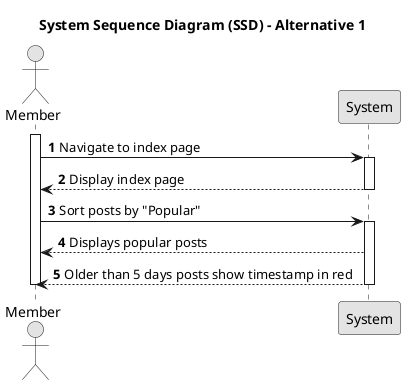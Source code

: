 @startuml SSD1
skinparam monochrome true
skinparam packageStyle rectangle
skinparam shadowing false

title System Sequence Diagram (SSD) - Alternative 1

autonumber

actor "Member" as Member
participant "System" as System

 activate Member
    Member -> System: Navigate to index page
    activate System
        System --> Member: Display index page
    deactivate System
    Member -> System: Sort posts by "Popular"
    activate System
        System --> Member: Displays popular posts
        System --> Member: Older than 5 days posts show timestamp in red
    deactivate System
    deactivate Member


@enduml
